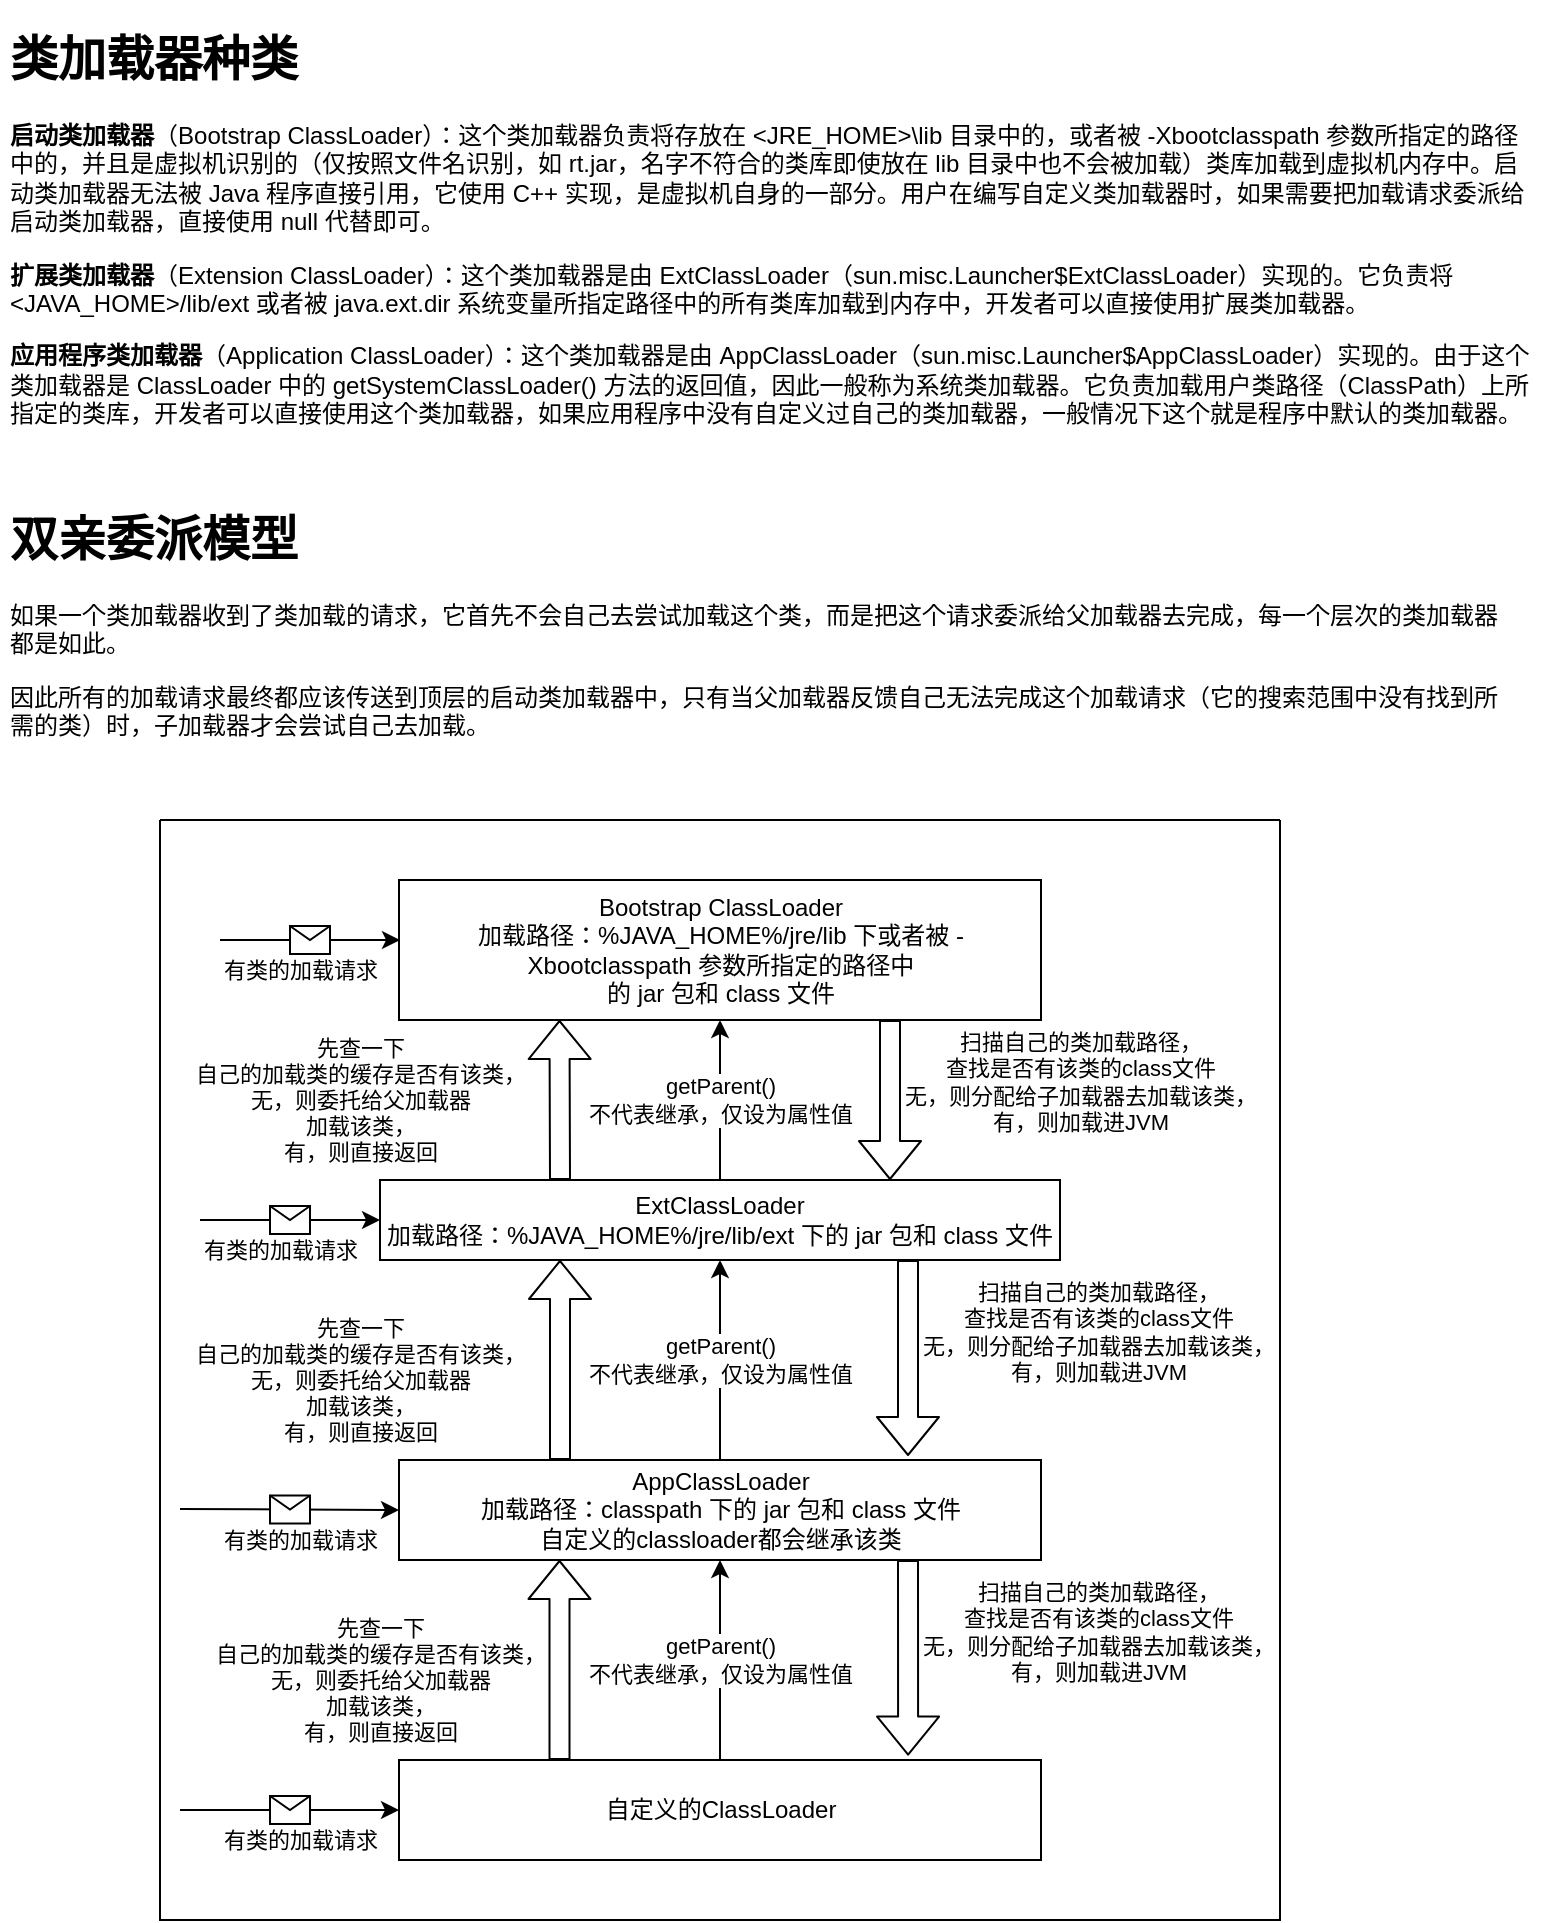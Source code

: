 <mxfile version="15.1.3" type="device"><diagram id="C5RBs43oDa-KdzZeNtuy" name="Page-1"><mxGraphModel dx="1038" dy="616" grid="1" gridSize="10" guides="1" tooltips="1" connect="1" arrows="1" fold="1" page="1" pageScale="1" pageWidth="827" pageHeight="1169" math="0" shadow="0"><root><mxCell id="WIyWlLk6GJQsqaUBKTNV-0"/><mxCell id="WIyWlLk6GJQsqaUBKTNV-1" parent="WIyWlLk6GJQsqaUBKTNV-0"/><mxCell id="zrMlO-852Sk0kVqfG5F2-15" value="&lt;h1&gt;类加载器种类&lt;/h1&gt;&lt;p&gt;&lt;b&gt;启动类加载器&lt;/b&gt;（Bootstrap ClassLoader）：这个类加载器负责将存放在 &amp;lt;JRE_HOME&amp;gt;\lib 目录中的，或者被 -Xbootclasspath 参数所指定的路径中的，并且是虚拟机识别的（仅按照文件名识别，如 rt.jar，名字不符合的类库即使放在 lib 目录中也不会被加载）类库加载到虚拟机内存中。启动类加载器无法被 Java 程序直接引用，它使用 C++ 实现，是虚拟机自身的一部分。用户在编写自定义类加载器时，如果需要把加载请求委派给启动类加载器，直接使用 null 代替即&lt;span&gt;可。&lt;/span&gt;&lt;/p&gt;&lt;p&gt;&lt;span&gt;&lt;b&gt;扩展类加载器&lt;/b&gt;（Extension ClassLoader）：这个类加载器是由 ExtClassLoader（sun.misc.Launcher$ExtClassLoader）实现的。它负责将 &amp;lt;JAVA_HOME&amp;gt;/lib/ext 或者被 java.ext.dir 系统变量所指定路径中的&lt;/span&gt;所有类库加载到内存中，开发者可以直接使用扩展类加载器。&lt;/p&gt;&lt;p&gt;&lt;b&gt;应用程序类加载器&lt;/b&gt;（Application ClassLoader）：这个类加载器是由 AppClassLoader（sun.misc.Launcher$AppClassLoader）实现的。由于这个类加载器是 ClassLoader 中的 getSystemClassLoader() 方法的返回值，因此一般称为系统类加载器。它负责加载用户类路径（ClassPath）上所指定的类库，开发者可以直接使用这个类加载器，如果应用程序中没有自定义过自己的类加载器，一般情况下这个就是程序中默认的类加载器。&lt;/p&gt;" style="text;html=1;strokeColor=none;fillColor=none;spacing=5;spacingTop=-20;whiteSpace=wrap;overflow=hidden;rounded=0;" vertex="1" parent="WIyWlLk6GJQsqaUBKTNV-1"><mxGeometry x="40" y="40" width="770" height="230" as="geometry"/></mxCell><mxCell id="zrMlO-852Sk0kVqfG5F2-34" value="" style="swimlane;startSize=0;" vertex="1" parent="WIyWlLk6GJQsqaUBKTNV-1"><mxGeometry x="120" y="440" width="560" height="550" as="geometry"><mxRectangle x="160" y="80" width="50" height="40" as="alternateBounds"/></mxGeometry></mxCell><mxCell id="zrMlO-852Sk0kVqfG5F2-35" value="Bootstrap ClassLoader&lt;br&gt;加载路径：%JAVA_HOME%/jre/lib 下&lt;span style=&quot;text-align: left&quot;&gt;或者被 -Xbootclasspath 参数所指定的路径中&lt;/span&gt;&lt;br&gt;的 jar 包和 class 文件" style="rounded=0;whiteSpace=wrap;html=1;" vertex="1" parent="zrMlO-852Sk0kVqfG5F2-34"><mxGeometry x="119.5" y="30" width="321" height="70" as="geometry"/></mxCell><mxCell id="zrMlO-852Sk0kVqfG5F2-36" value="ExtClassLoader&lt;br&gt;加载路径：%JAVA_HOME%/jre/lib/ext 下的 jar 包和 class 文件" style="rounded=0;whiteSpace=wrap;html=1;" vertex="1" parent="zrMlO-852Sk0kVqfG5F2-34"><mxGeometry x="110" y="180" width="340" height="40" as="geometry"/></mxCell><mxCell id="zrMlO-852Sk0kVqfG5F2-37" value="AppClassLoader&lt;br&gt;加载路径：classpath 下的 jar 包和 class 文件&lt;br&gt;自定义的classloader都会继承该类" style="rounded=0;whiteSpace=wrap;html=1;" vertex="1" parent="zrMlO-852Sk0kVqfG5F2-34"><mxGeometry x="119.5" y="320" width="321" height="50" as="geometry"/></mxCell><mxCell id="zrMlO-852Sk0kVqfG5F2-38" value="" style="endArrow=classic;html=1;entryX=0.5;entryY=1;entryDx=0;entryDy=0;exitX=0.5;exitY=0;exitDx=0;exitDy=0;" edge="1" parent="zrMlO-852Sk0kVqfG5F2-34" source="zrMlO-852Sk0kVqfG5F2-36" target="zrMlO-852Sk0kVqfG5F2-35"><mxGeometry relative="1" as="geometry"><mxPoint x="270.5" y="160" as="sourcePoint"/><mxPoint x="340.5" y="244.5" as="targetPoint"/></mxGeometry></mxCell><mxCell id="zrMlO-852Sk0kVqfG5F2-39" value="getParent()&lt;br&gt;不代表继承，仅设为属性值" style="edgeLabel;resizable=0;html=1;align=center;verticalAlign=middle;" connectable="0" vertex="1" parent="zrMlO-852Sk0kVqfG5F2-38"><mxGeometry relative="1" as="geometry"/></mxCell><mxCell id="zrMlO-852Sk0kVqfG5F2-40" value="" style="endArrow=classic;html=1;entryX=0.5;entryY=1;entryDx=0;entryDy=0;exitX=0.5;exitY=0;exitDx=0;exitDy=0;" edge="1" parent="zrMlO-852Sk0kVqfG5F2-34" source="zrMlO-852Sk0kVqfG5F2-37" target="zrMlO-852Sk0kVqfG5F2-36"><mxGeometry relative="1" as="geometry"><mxPoint x="290.5" y="300" as="sourcePoint"/><mxPoint x="300" y="210" as="targetPoint"/></mxGeometry></mxCell><mxCell id="zrMlO-852Sk0kVqfG5F2-41" value="getParent()&lt;br&gt;不代表继承，仅设为属性值" style="edgeLabel;resizable=0;html=1;align=center;verticalAlign=middle;" connectable="0" vertex="1" parent="zrMlO-852Sk0kVqfG5F2-40"><mxGeometry relative="1" as="geometry"/></mxCell><mxCell id="zrMlO-852Sk0kVqfG5F2-45" value="自定义的ClassLoader" style="rounded=0;whiteSpace=wrap;html=1;" vertex="1" parent="zrMlO-852Sk0kVqfG5F2-34"><mxGeometry x="119.5" y="470" width="321" height="50" as="geometry"/></mxCell><mxCell id="zrMlO-852Sk0kVqfG5F2-46" value="" style="endArrow=classic;html=1;entryX=0.5;entryY=1;entryDx=0;entryDy=0;exitX=0.5;exitY=0;exitDx=0;exitDy=0;" edge="1" parent="zrMlO-852Sk0kVqfG5F2-34" source="zrMlO-852Sk0kVqfG5F2-45" target="zrMlO-852Sk0kVqfG5F2-37"><mxGeometry relative="1" as="geometry"><mxPoint x="279.5" y="450" as="sourcePoint"/><mxPoint x="279.5" y="350" as="targetPoint"/></mxGeometry></mxCell><mxCell id="zrMlO-852Sk0kVqfG5F2-47" value="getParent()&lt;br&gt;不代表继承，仅设为属性值" style="edgeLabel;resizable=0;html=1;align=center;verticalAlign=middle;" connectable="0" vertex="1" parent="zrMlO-852Sk0kVqfG5F2-46"><mxGeometry relative="1" as="geometry"/></mxCell><mxCell id="zrMlO-852Sk0kVqfG5F2-53" value="" style="endArrow=classic;html=1;entryX=0;entryY=0.5;entryDx=0;entryDy=0;" edge="1" parent="zrMlO-852Sk0kVqfG5F2-34" target="zrMlO-852Sk0kVqfG5F2-37"><mxGeometry relative="1" as="geometry"><mxPoint x="10" y="344.5" as="sourcePoint"/><mxPoint x="119.5" y="344.5" as="targetPoint"/></mxGeometry></mxCell><mxCell id="zrMlO-852Sk0kVqfG5F2-54" value="" style="shape=message;html=1;outlineConnect=0;" vertex="1" parent="zrMlO-852Sk0kVqfG5F2-53"><mxGeometry width="20" height="14" relative="1" as="geometry"><mxPoint x="-10" y="-7" as="offset"/></mxGeometry></mxCell><mxCell id="zrMlO-852Sk0kVqfG5F2-55" value="有类的加载请求" style="edgeLabel;html=1;align=center;verticalAlign=middle;resizable=0;points=[];horizontal=1;" vertex="1" connectable="0" parent="zrMlO-852Sk0kVqfG5F2-53"><mxGeometry x="-0.598" y="4" relative="1" as="geometry"><mxPoint x="38" y="19" as="offset"/></mxGeometry></mxCell><mxCell id="zrMlO-852Sk0kVqfG5F2-56" value="" style="endArrow=classic;html=1;entryX=0;entryY=0.5;entryDx=0;entryDy=0;" edge="1" parent="zrMlO-852Sk0kVqfG5F2-34" target="zrMlO-852Sk0kVqfG5F2-36"><mxGeometry relative="1" as="geometry"><mxPoint x="20" y="200" as="sourcePoint"/><mxPoint x="110" y="199.5" as="targetPoint"/></mxGeometry></mxCell><mxCell id="zrMlO-852Sk0kVqfG5F2-57" value="" style="shape=message;html=1;outlineConnect=0;" vertex="1" parent="zrMlO-852Sk0kVqfG5F2-56"><mxGeometry width="20" height="14" relative="1" as="geometry"><mxPoint x="-10" y="-7" as="offset"/></mxGeometry></mxCell><mxCell id="zrMlO-852Sk0kVqfG5F2-58" value="有类的加载请求" style="edgeLabel;html=1;align=center;verticalAlign=middle;resizable=0;points=[];horizontal=1;" vertex="1" connectable="0" parent="zrMlO-852Sk0kVqfG5F2-56"><mxGeometry x="-0.598" y="4" relative="1" as="geometry"><mxPoint x="22" y="19" as="offset"/></mxGeometry></mxCell><mxCell id="zrMlO-852Sk0kVqfG5F2-59" value="" style="shape=flexArrow;endArrow=classic;html=1;entryX=0.25;entryY=1;entryDx=0;entryDy=0;exitX=0.25;exitY=0;exitDx=0;exitDy=0;" edge="1" parent="zrMlO-852Sk0kVqfG5F2-34" source="zrMlO-852Sk0kVqfG5F2-45" target="zrMlO-852Sk0kVqfG5F2-37"><mxGeometry width="50" height="50" relative="1" as="geometry"><mxPoint x="160" y="450" as="sourcePoint"/><mxPoint x="210" y="400" as="targetPoint"/></mxGeometry></mxCell><mxCell id="zrMlO-852Sk0kVqfG5F2-60" value="先查一下&lt;br&gt;自己的加载类的缓存是否有该类，&lt;br&gt;无，则委托给父加载器&lt;br&gt;加载该类，&lt;br&gt;有，则直接返回" style="edgeLabel;html=1;align=center;verticalAlign=middle;resizable=0;points=[];" vertex="1" connectable="0" parent="zrMlO-852Sk0kVqfG5F2-59"><mxGeometry x="0.28" relative="1" as="geometry"><mxPoint x="-90" y="24" as="offset"/></mxGeometry></mxCell><mxCell id="zrMlO-852Sk0kVqfG5F2-65" value="" style="shape=flexArrow;endArrow=classic;html=1;entryX=0.75;entryY=0;entryDx=0;entryDy=0;" edge="1" parent="zrMlO-852Sk0kVqfG5F2-34" target="zrMlO-852Sk0kVqfG5F2-36"><mxGeometry width="50" height="50" relative="1" as="geometry"><mxPoint x="365" y="100" as="sourcePoint"/><mxPoint x="490" y="95" as="targetPoint"/></mxGeometry></mxCell><mxCell id="zrMlO-852Sk0kVqfG5F2-66" value="扫描自己的类加载路径，&lt;br&gt;查找是否有该类的class文件&lt;br&gt;无，则分配给子加载器去加载该类，&lt;br&gt;有，则加载进JVM" style="edgeLabel;html=1;align=center;verticalAlign=middle;resizable=0;points=[];" vertex="1" connectable="0" parent="zrMlO-852Sk0kVqfG5F2-65"><mxGeometry x="-0.415" y="5" relative="1" as="geometry"><mxPoint x="90" y="7" as="offset"/></mxGeometry></mxCell><mxCell id="zrMlO-852Sk0kVqfG5F2-44" value="&lt;h1&gt;双亲委派模型&lt;/h1&gt;&lt;p&gt;如果一个类加载器收到了类加载的请求，它首先不会自己去尝试加载这个类，而是把这个请求委派给父加载器去完成，每一个层次的类加载器都是如此。&lt;/p&gt;&lt;p&gt;因此所有的加载请求最终都应该传送到顶层的启动类加载器中，只有当父加载器反馈自己无法完成这个加载请求（它的搜索范围中没有找到所需的类）时，子加载器才会尝试自己去加载。&lt;/p&gt;" style="text;html=1;strokeColor=none;fillColor=none;spacing=5;spacingTop=-20;whiteSpace=wrap;overflow=hidden;rounded=0;" vertex="1" parent="WIyWlLk6GJQsqaUBKTNV-1"><mxGeometry x="40" y="280" width="760" height="130" as="geometry"/></mxCell><mxCell id="zrMlO-852Sk0kVqfG5F2-48" value="" style="endArrow=classic;html=1;entryX=0;entryY=0.5;entryDx=0;entryDy=0;" edge="1" parent="WIyWlLk6GJQsqaUBKTNV-1" target="zrMlO-852Sk0kVqfG5F2-45"><mxGeometry relative="1" as="geometry"><mxPoint x="130" y="935" as="sourcePoint"/><mxPoint x="230" y="940" as="targetPoint"/></mxGeometry></mxCell><mxCell id="zrMlO-852Sk0kVqfG5F2-49" value="" style="shape=message;html=1;outlineConnect=0;" vertex="1" parent="zrMlO-852Sk0kVqfG5F2-48"><mxGeometry width="20" height="14" relative="1" as="geometry"><mxPoint x="-10" y="-7" as="offset"/></mxGeometry></mxCell><mxCell id="zrMlO-852Sk0kVqfG5F2-52" value="有类的加载请求" style="edgeLabel;html=1;align=center;verticalAlign=middle;resizable=0;points=[];horizontal=1;" vertex="1" connectable="0" parent="zrMlO-852Sk0kVqfG5F2-48"><mxGeometry x="-0.598" y="4" relative="1" as="geometry"><mxPoint x="38" y="19" as="offset"/></mxGeometry></mxCell><mxCell id="zrMlO-852Sk0kVqfG5F2-61" value="" style="shape=flexArrow;endArrow=classic;html=1;entryX=0.25;entryY=1;entryDx=0;entryDy=0;exitX=0.25;exitY=0;exitDx=0;exitDy=0;" edge="1" parent="WIyWlLk6GJQsqaUBKTNV-1"><mxGeometry width="50" height="50" relative="1" as="geometry"><mxPoint x="320" y="760" as="sourcePoint"/><mxPoint x="320" y="660" as="targetPoint"/></mxGeometry></mxCell><mxCell id="zrMlO-852Sk0kVqfG5F2-62" value="先查一下&lt;br&gt;自己的加载类的缓存是否有该类，&lt;br&gt;无，则委托给父加载器&lt;br&gt;加载该类，&lt;br&gt;有，则直接返回" style="edgeLabel;html=1;align=center;verticalAlign=middle;resizable=0;points=[];" vertex="1" connectable="0" parent="zrMlO-852Sk0kVqfG5F2-61"><mxGeometry x="0.28" relative="1" as="geometry"><mxPoint x="-100" y="24" as="offset"/></mxGeometry></mxCell><mxCell id="zrMlO-852Sk0kVqfG5F2-63" value="" style="shape=flexArrow;endArrow=classic;html=1;entryX=0.25;entryY=1;entryDx=0;entryDy=0;" edge="1" parent="WIyWlLk6GJQsqaUBKTNV-1" target="zrMlO-852Sk0kVqfG5F2-35"><mxGeometry width="50" height="50" relative="1" as="geometry"><mxPoint x="320" y="620" as="sourcePoint"/><mxPoint x="320" y="535" as="targetPoint"/></mxGeometry></mxCell><mxCell id="zrMlO-852Sk0kVqfG5F2-64" value="先查一下&lt;br&gt;自己的加载类的缓存是否有该类，&lt;br&gt;无，则委托给父加载器&lt;br&gt;加载该类，&lt;br&gt;有，则直接返回" style="edgeLabel;html=1;align=center;verticalAlign=middle;resizable=0;points=[];" vertex="1" connectable="0" parent="zrMlO-852Sk0kVqfG5F2-63"><mxGeometry x="0.28" relative="1" as="geometry"><mxPoint x="-100" y="11" as="offset"/></mxGeometry></mxCell><mxCell id="zrMlO-852Sk0kVqfG5F2-67" value="" style="shape=flexArrow;endArrow=classic;html=1;" edge="1" parent="WIyWlLk6GJQsqaUBKTNV-1"><mxGeometry width="50" height="50" relative="1" as="geometry"><mxPoint x="494" y="660" as="sourcePoint"/><mxPoint x="494" y="758" as="targetPoint"/></mxGeometry></mxCell><mxCell id="zrMlO-852Sk0kVqfG5F2-68" value="扫描自己的类加载路径，&lt;br&gt;查找是否有该类的class文件&lt;br&gt;无，则分配给子加载器去加载该类，&lt;br&gt;有，则加载进JVM" style="edgeLabel;html=1;align=center;verticalAlign=middle;resizable=0;points=[];" vertex="1" connectable="0" parent="zrMlO-852Sk0kVqfG5F2-67"><mxGeometry x="-0.415" y="5" relative="1" as="geometry"><mxPoint x="90" y="7" as="offset"/></mxGeometry></mxCell><mxCell id="zrMlO-852Sk0kVqfG5F2-69" value="" style="shape=flexArrow;endArrow=classic;html=1;entryX=0.793;entryY=-0.044;entryDx=0;entryDy=0;entryPerimeter=0;" edge="1" parent="WIyWlLk6GJQsqaUBKTNV-1"><mxGeometry width="50" height="50" relative="1" as="geometry"><mxPoint x="494" y="810" as="sourcePoint"/><mxPoint x="494.053" y="907.8" as="targetPoint"/></mxGeometry></mxCell><mxCell id="zrMlO-852Sk0kVqfG5F2-70" value="扫描自己的类加载路径，&lt;br&gt;查找是否有该类的class文件&lt;br&gt;无，则分配给子加载器去加载该类，&lt;br&gt;有，则加载进JVM" style="edgeLabel;html=1;align=center;verticalAlign=middle;resizable=0;points=[];" vertex="1" connectable="0" parent="zrMlO-852Sk0kVqfG5F2-69"><mxGeometry x="-0.415" y="5" relative="1" as="geometry"><mxPoint x="90" y="7" as="offset"/></mxGeometry></mxCell><mxCell id="zrMlO-852Sk0kVqfG5F2-71" value="" style="endArrow=classic;html=1;entryX=0;entryY=0.5;entryDx=0;entryDy=0;" edge="1" parent="WIyWlLk6GJQsqaUBKTNV-1"><mxGeometry relative="1" as="geometry"><mxPoint x="150" y="500" as="sourcePoint"/><mxPoint x="240" y="500" as="targetPoint"/></mxGeometry></mxCell><mxCell id="zrMlO-852Sk0kVqfG5F2-72" value="" style="shape=message;html=1;outlineConnect=0;" vertex="1" parent="zrMlO-852Sk0kVqfG5F2-71"><mxGeometry width="20" height="14" relative="1" as="geometry"><mxPoint x="-10" y="-7" as="offset"/></mxGeometry></mxCell><mxCell id="zrMlO-852Sk0kVqfG5F2-73" value="有类的加载请求" style="edgeLabel;html=1;align=center;verticalAlign=middle;resizable=0;points=[];horizontal=1;" vertex="1" connectable="0" parent="zrMlO-852Sk0kVqfG5F2-71"><mxGeometry x="-0.598" y="4" relative="1" as="geometry"><mxPoint x="22" y="19" as="offset"/></mxGeometry></mxCell></root></mxGraphModel></diagram></mxfile>